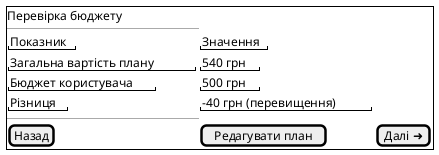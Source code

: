 @startsalt
{
{+
  Перевірка бюджету
  ---
  "Показник"                 | "Значення"
  "Загальна вартість плану"  | "540 грн"
  "Бюджет користувача"       | "500 грн"
  "Різниця"                  | "-40 грн (перевищення)"
  ---
  [Назад] | [Редагувати план] | [Далі ➜]
}
}
@endsalt
